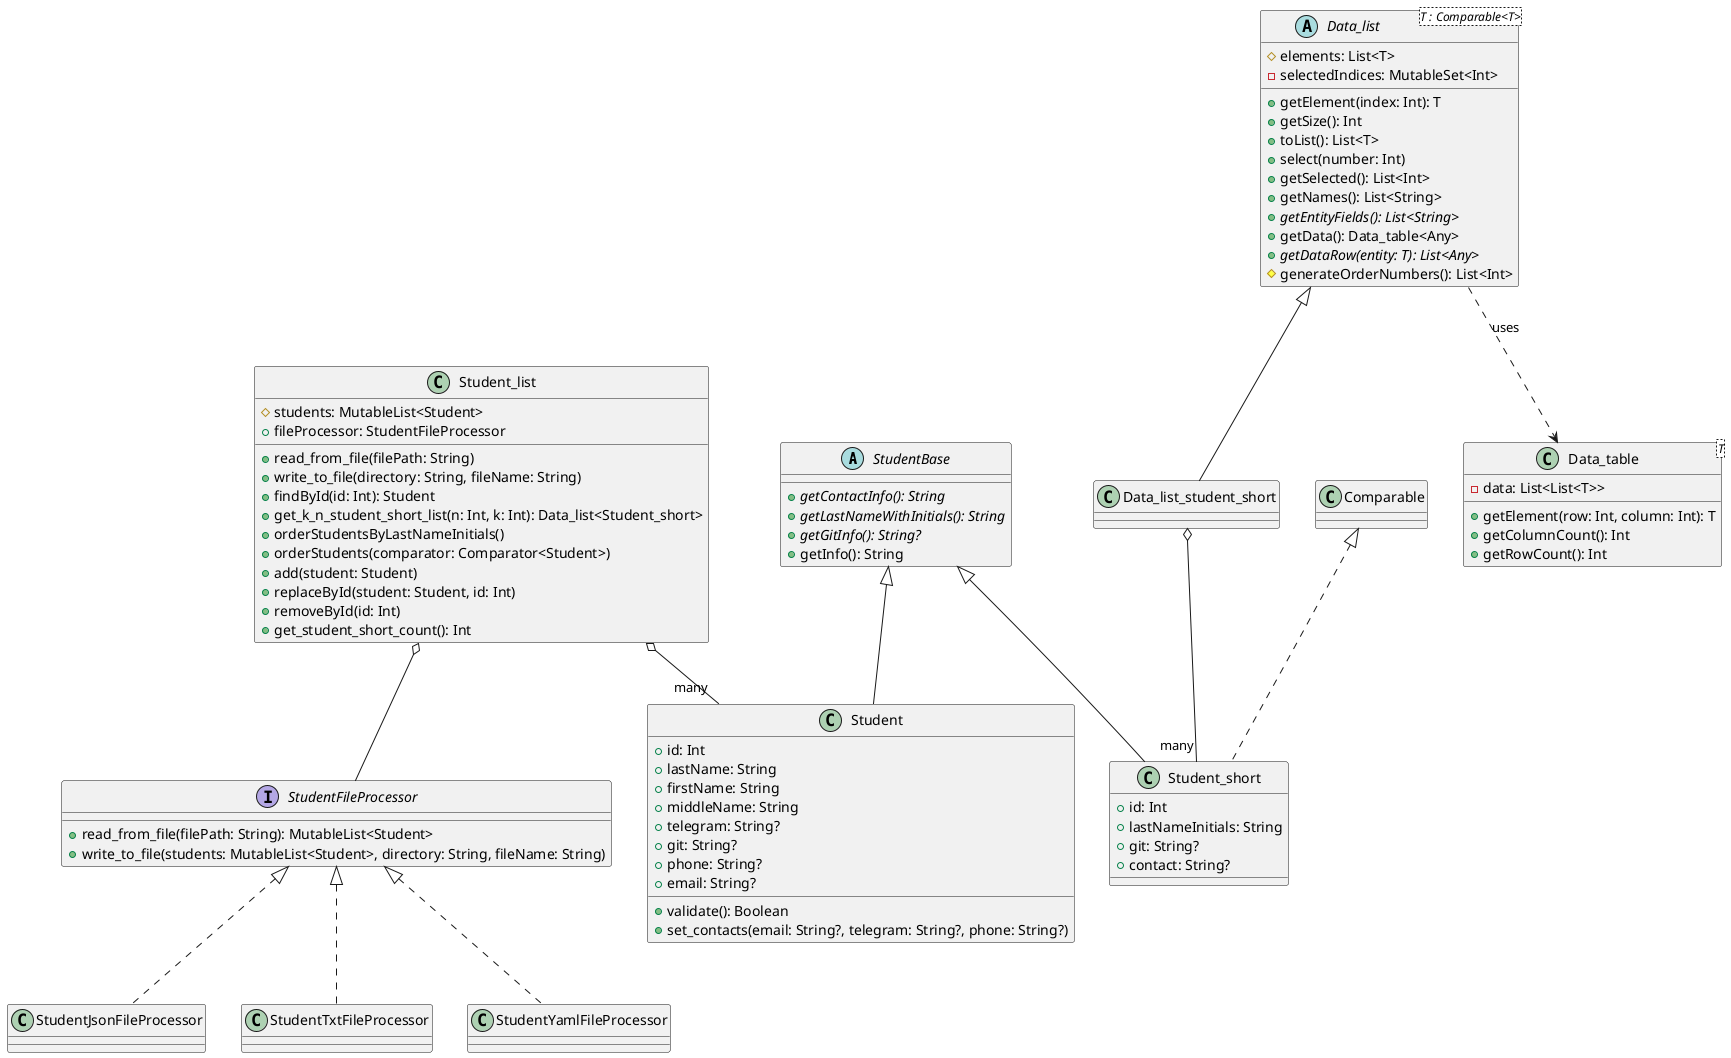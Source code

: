 @startuml

' Abstract classes
abstract class StudentBase {
  + {abstract} getContactInfo(): String
  + {abstract} getLastNameWithInitials(): String
  + {abstract} getGitInfo(): String?
  + getInfo(): String
}

abstract class Data_list<T : Comparable<T>> {
  # elements: List<T>
  - selectedIndices: MutableSet<Int>
  + getElement(index: Int): T
  + getSize(): Int
  + toList(): List<T>
  + select(number: Int)
  + getSelected(): List<Int>
  + getNames(): List<String>
  + {abstract} getEntityFields(): List<String>
  + getData(): Data_table<Any>
  + {abstract} getDataRow(entity: T): List<Any>
  # generateOrderNumbers(): List<Int>
}

interface StudentFileProcessor {
  + read_from_file(filePath: String): MutableList<Student>
  + write_to_file(students: MutableList<Student>, directory: String, fileName: String)
}

class StudentJsonFileProcessor {
}

class StudentTxtFileProcessor {
}

class StudentYamlFileProcessor {
}

class Student_list {
  # students: MutableList<Student>
  + fileProcessor: StudentFileProcessor
  + read_from_file(filePath: String)
  + write_to_file(directory: String, fileName: String)
  + findById(id: Int): Student
  + get_k_n_student_short_list(n: Int, k: Int): Data_list<Student_short>
  + orderStudentsByLastNameInitials()
  + orderStudents(comparator: Comparator<Student>)
  + add(student: Student)
  + replaceById(student: Student, id: Int)
  + removeById(id: Int)
  + get_student_short_count(): Int
}

' Concrete classes
class Student {
  + id: Int
  + lastName: String
  + firstName: String
  + middleName: String
  + telegram: String?
  + git: String?
  + phone: String?
  + email: String?
  + validate(): Boolean
  + set_contacts(email: String?, telegram: String?, phone: String?)
}

class Student_short {
  + id: Int
  + lastNameInitials: String
  + git: String?
  + contact: String?
}

class Data_table<T> {
  - data: List<List<T>>
  + getElement(row: Int, column: Int): T
  + getColumnCount(): Int
  + getRowCount(): Int
}

class Data_list_student_short {
}

' Relationships
StudentBase <|-- Student
StudentBase <|-- Student_short
Comparable <|.. Student_short

Data_list <|-- Data_list_student_short
Data_list_student_short o-- "many" Student_short

Student_list o-- "many" Student

Data_list ..> Data_table : uses

StudentFileProcessor <|.. StudentJsonFileProcessor
StudentFileProcessor <|.. StudentYamlFileProcessor
StudentFileProcessor <|.. StudentTxtFileProcessor

Student_list o-- StudentFileProcessor

@enduml